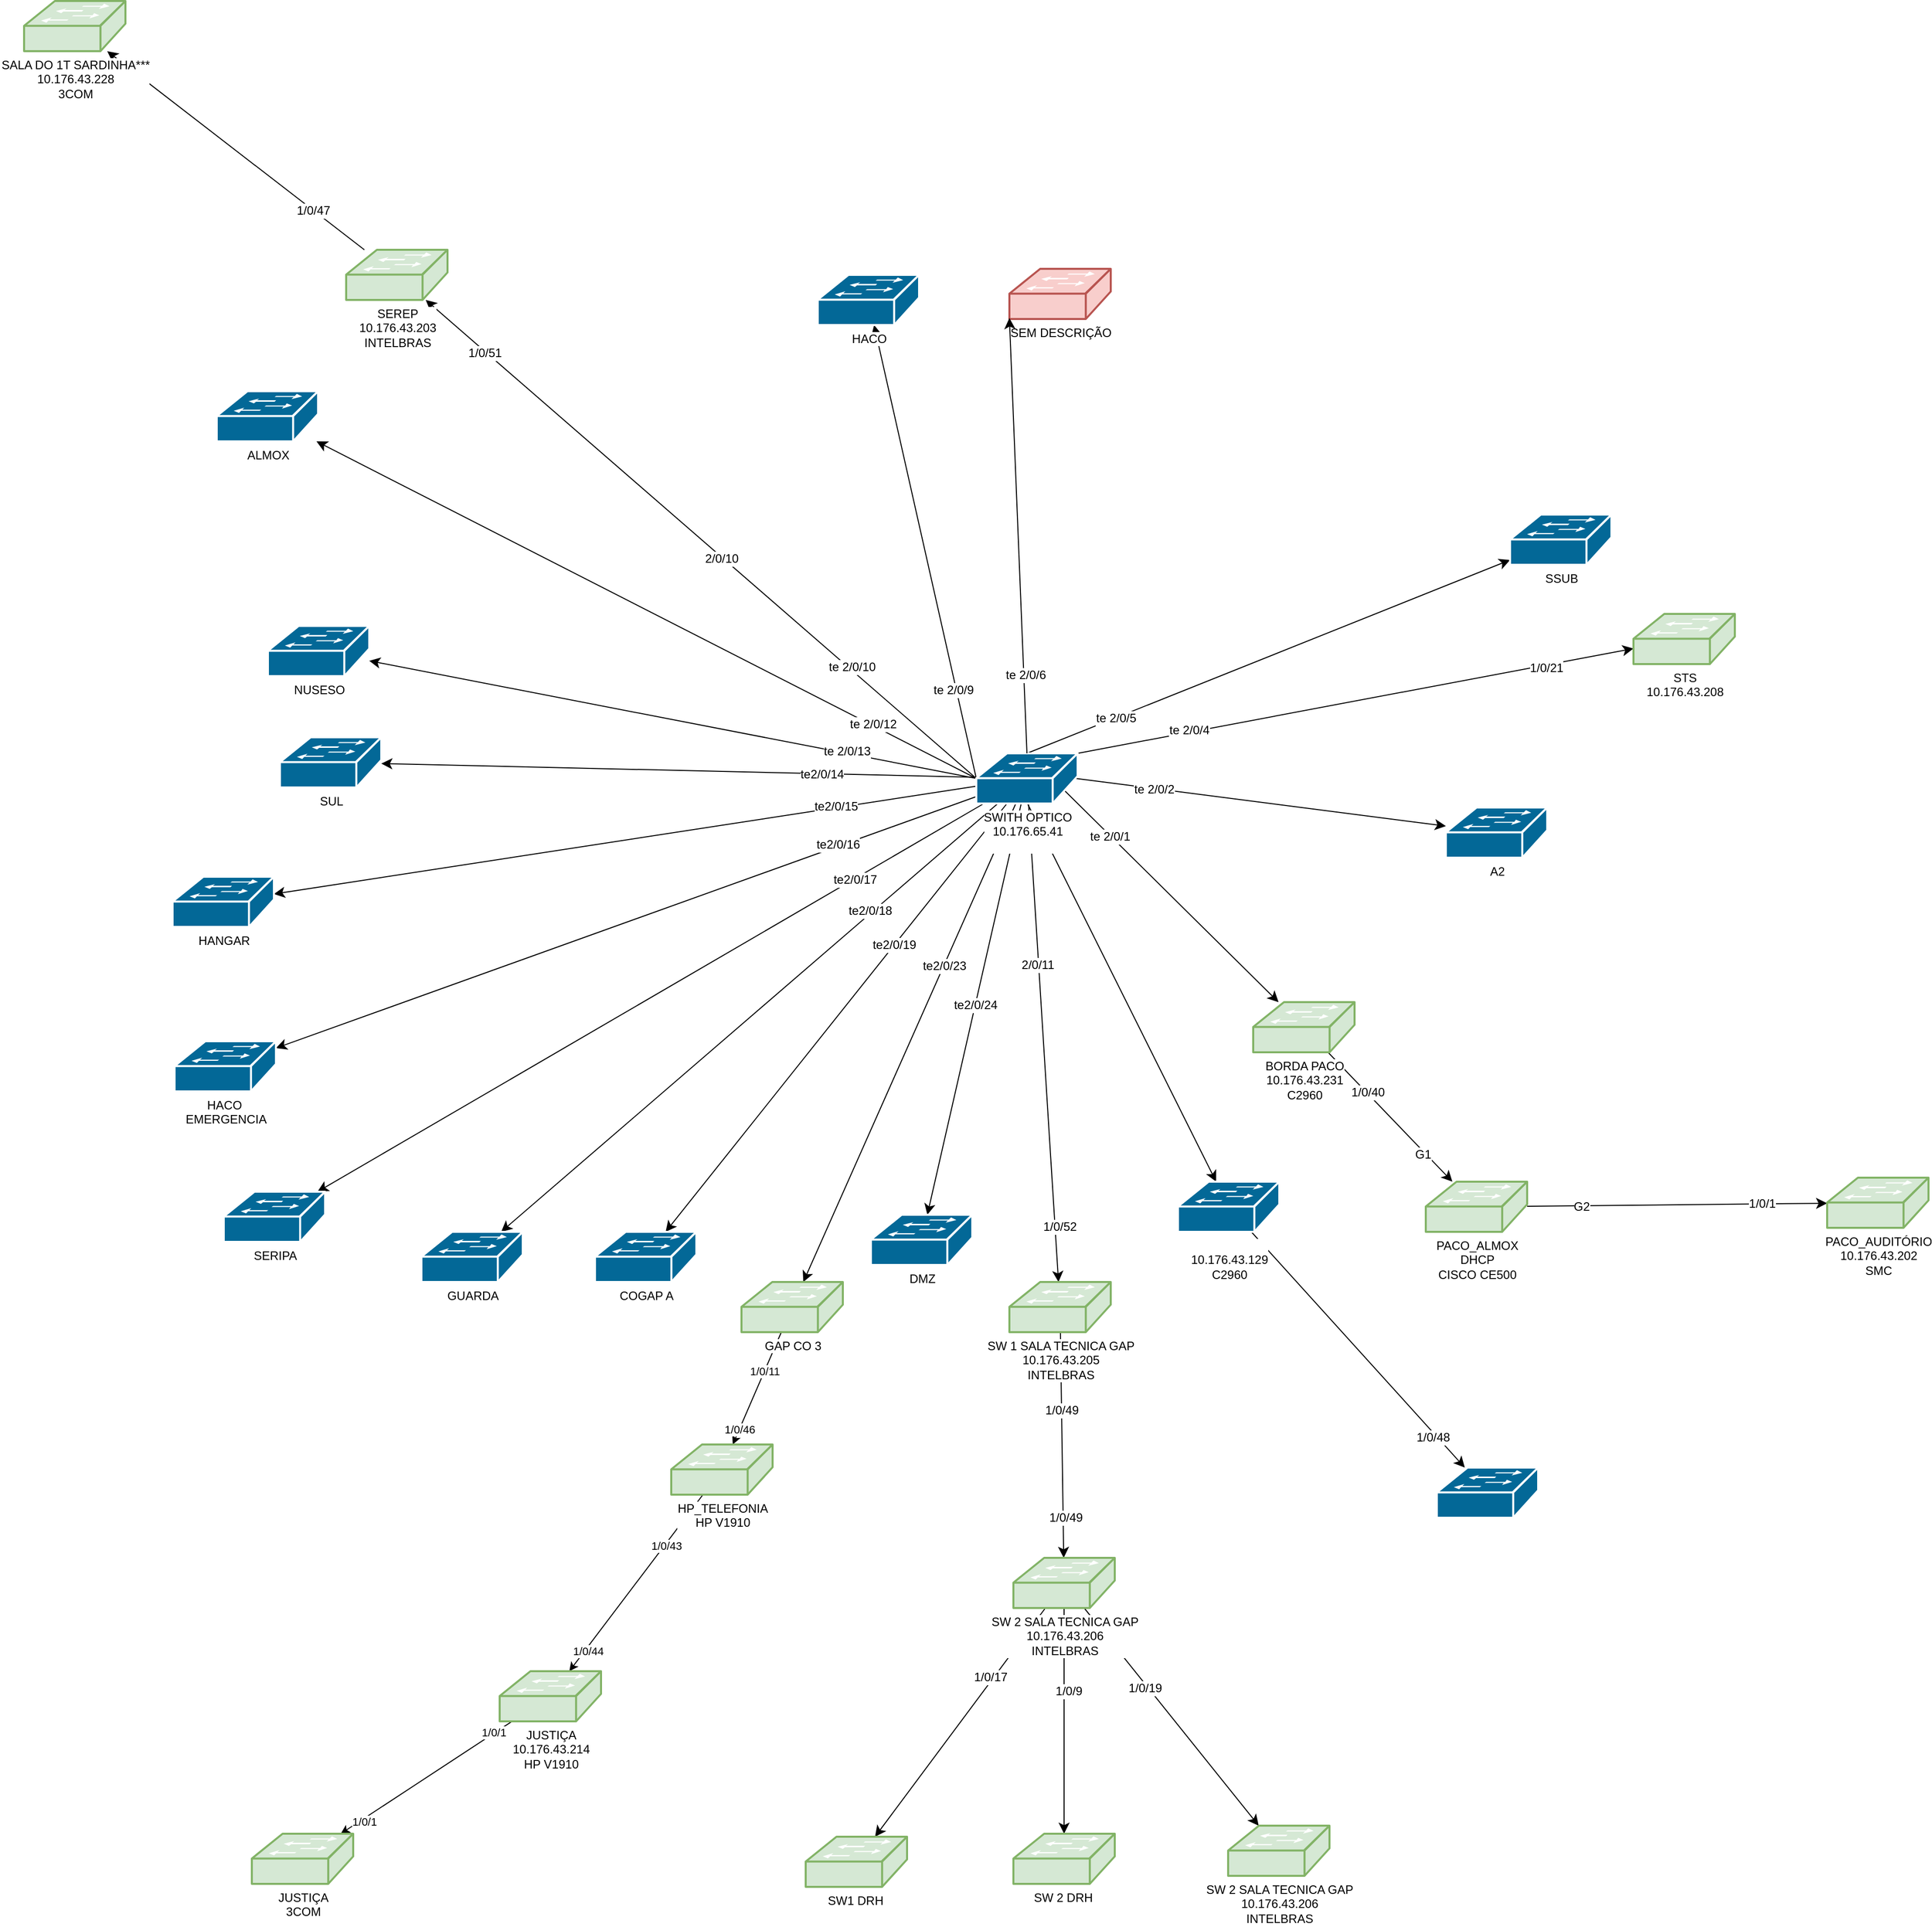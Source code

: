<mxfile version="28.2.5">
  <diagram name="Página-1" id="2rpGbD3d713My13XPhMC">
    <mxGraphModel dx="2103" dy="1459" grid="0" gridSize="10" guides="1" tooltips="1" connect="1" arrows="1" fold="1" page="0" pageScale="1" pageWidth="1169" pageHeight="827" math="0" shadow="0">
      <root>
        <mxCell id="0" />
        <mxCell id="1" parent="0" />
        <mxCell id="S97krkcanKNOVeEmOC4i-10" style="edgeStyle=none;curved=1;rounded=0;orthogonalLoop=1;jettySize=auto;html=1;exitX=0.5;exitY=0;exitDx=0;exitDy=0;exitPerimeter=0;fontSize=12;startSize=8;endSize=8;labelBackgroundColor=default;" parent="1" source="S97krkcanKNOVeEmOC4i-1" target="S97krkcanKNOVeEmOC4i-2" edge="1">
          <mxGeometry relative="1" as="geometry" />
        </mxCell>
        <mxCell id="S97krkcanKNOVeEmOC4i-29" value="te 2/0/5" style="edgeLabel;html=1;align=center;verticalAlign=middle;resizable=0;points=[];fontSize=12;labelBackgroundColor=default;" parent="S97krkcanKNOVeEmOC4i-10" vertex="1" connectable="0">
          <mxGeometry x="-0.631" relative="1" as="geometry">
            <mxPoint as="offset" />
          </mxGeometry>
        </mxCell>
        <mxCell id="S97krkcanKNOVeEmOC4i-11" style="edgeStyle=none;curved=1;rounded=0;orthogonalLoop=1;jettySize=auto;html=1;exitX=0.5;exitY=0.98;exitDx=0;exitDy=0;exitPerimeter=0;fontSize=12;startSize=8;endSize=8;labelBackgroundColor=default;" parent="1" source="S97krkcanKNOVeEmOC4i-1" target="S97krkcanKNOVeEmOC4i-9" edge="1">
          <mxGeometry relative="1" as="geometry" />
        </mxCell>
        <mxCell id="S97krkcanKNOVeEmOC4i-18" style="edgeStyle=none;curved=1;rounded=0;orthogonalLoop=1;jettySize=auto;html=1;exitX=0.87;exitY=0.74;exitDx=0;exitDy=0;exitPerimeter=0;fontSize=12;startSize=8;endSize=8;labelBackgroundColor=default;" parent="1" source="S97krkcanKNOVeEmOC4i-1" target="S97krkcanKNOVeEmOC4i-8" edge="1">
          <mxGeometry relative="1" as="geometry" />
        </mxCell>
        <mxCell id="S97krkcanKNOVeEmOC4i-21" value="te 2/0/1" style="edgeLabel;html=1;align=center;verticalAlign=middle;resizable=0;points=[];fontSize=12;labelBackgroundColor=default;" parent="S97krkcanKNOVeEmOC4i-18" vertex="1" connectable="0">
          <mxGeometry x="-0.574" y="-1" relative="1" as="geometry">
            <mxPoint as="offset" />
          </mxGeometry>
        </mxCell>
        <mxCell id="S97krkcanKNOVeEmOC4i-22" style="edgeStyle=none;curved=1;rounded=0;orthogonalLoop=1;jettySize=auto;html=1;fontSize=12;startSize=8;endSize=8;exitX=0;exitY=0.5;exitDx=0;exitDy=0;exitPerimeter=0;labelBackgroundColor=default;" parent="1" source="S97krkcanKNOVeEmOC4i-1" target="S97krkcanKNOVeEmOC4i-3" edge="1">
          <mxGeometry relative="1" as="geometry" />
        </mxCell>
        <mxCell id="S97krkcanKNOVeEmOC4i-32" value="te 2/0/10" style="edgeLabel;html=1;align=center;verticalAlign=middle;resizable=0;points=[];fontSize=12;labelBackgroundColor=default;" parent="S97krkcanKNOVeEmOC4i-22" vertex="1" connectable="0">
          <mxGeometry x="-0.54" y="-2" relative="1" as="geometry">
            <mxPoint as="offset" />
          </mxGeometry>
        </mxCell>
        <mxCell id="xDjwK-CmtOB0LuVcwPuH-1" value="2/0/10" style="edgeLabel;html=1;align=center;verticalAlign=middle;resizable=0;points=[];fontSize=12;" parent="S97krkcanKNOVeEmOC4i-22" vertex="1" connectable="0">
          <mxGeometry x="-0.076" y="1" relative="1" as="geometry">
            <mxPoint as="offset" />
          </mxGeometry>
        </mxCell>
        <mxCell id="xDjwK-CmtOB0LuVcwPuH-2" value="1/0/51" style="edgeLabel;html=1;align=center;verticalAlign=middle;resizable=0;points=[];fontSize=12;" parent="S97krkcanKNOVeEmOC4i-22" vertex="1" connectable="0">
          <mxGeometry x="0.784" y="2" relative="1" as="geometry">
            <mxPoint as="offset" />
          </mxGeometry>
        </mxCell>
        <mxCell id="S97krkcanKNOVeEmOC4i-23" style="edgeStyle=none;curved=1;rounded=0;orthogonalLoop=1;jettySize=auto;html=1;exitX=0;exitY=0.5;exitDx=0;exitDy=0;exitPerimeter=0;fontSize=12;startSize=8;endSize=8;labelBackgroundColor=default;" parent="1" source="S97krkcanKNOVeEmOC4i-1" target="S97krkcanKNOVeEmOC4i-4" edge="1">
          <mxGeometry relative="1" as="geometry" />
        </mxCell>
        <mxCell id="S97krkcanKNOVeEmOC4i-31" value="te 2/0/9" style="edgeLabel;html=1;align=center;verticalAlign=middle;resizable=0;points=[];fontSize=12;labelBackgroundColor=default;" parent="S97krkcanKNOVeEmOC4i-23" vertex="1" connectable="0">
          <mxGeometry x="-0.605" y="3" relative="1" as="geometry">
            <mxPoint as="offset" />
          </mxGeometry>
        </mxCell>
        <mxCell id="S97krkcanKNOVeEmOC4i-24" style="edgeStyle=none;curved=1;rounded=0;orthogonalLoop=1;jettySize=auto;html=1;exitX=0.98;exitY=0.5;exitDx=0;exitDy=0;exitPerimeter=0;fontSize=12;startSize=8;endSize=8;labelBackgroundColor=default;" parent="1" source="S97krkcanKNOVeEmOC4i-1" target="S97krkcanKNOVeEmOC4i-6" edge="1">
          <mxGeometry relative="1" as="geometry" />
        </mxCell>
        <mxCell id="S97krkcanKNOVeEmOC4i-27" value="te 2/0/2" style="edgeLabel;html=1;align=center;verticalAlign=middle;resizable=0;points=[];fontSize=12;labelBackgroundColor=default;" parent="S97krkcanKNOVeEmOC4i-24" vertex="1" connectable="0">
          <mxGeometry x="-0.576" y="-1" relative="1" as="geometry">
            <mxPoint as="offset" />
          </mxGeometry>
        </mxCell>
        <mxCell id="S97krkcanKNOVeEmOC4i-26" style="edgeStyle=none;curved=1;rounded=0;orthogonalLoop=1;jettySize=auto;html=1;exitX=1;exitY=0;exitDx=0;exitDy=0;exitPerimeter=0;fontSize=12;startSize=8;endSize=8;labelBackgroundColor=default;" parent="1" source="S97krkcanKNOVeEmOC4i-1" target="S97krkcanKNOVeEmOC4i-5" edge="1">
          <mxGeometry relative="1" as="geometry" />
        </mxCell>
        <mxCell id="S97krkcanKNOVeEmOC4i-28" value="te 2/0/4" style="edgeLabel;html=1;align=center;verticalAlign=middle;resizable=0;points=[];fontSize=12;labelBackgroundColor=default;" parent="S97krkcanKNOVeEmOC4i-26" vertex="1" connectable="0">
          <mxGeometry x="-0.6" y="2" relative="1" as="geometry">
            <mxPoint as="offset" />
          </mxGeometry>
        </mxCell>
        <mxCell id="3-04ywkSGXIaE_rQBji--24" value="1/0/21" style="edgeLabel;html=1;align=center;verticalAlign=middle;resizable=0;points=[];fontSize=12;" parent="S97krkcanKNOVeEmOC4i-26" vertex="1" connectable="0">
          <mxGeometry x="0.682" y="-3" relative="1" as="geometry">
            <mxPoint as="offset" />
          </mxGeometry>
        </mxCell>
        <mxCell id="S97krkcanKNOVeEmOC4i-37" value="" style="edgeStyle=none;curved=1;rounded=0;orthogonalLoop=1;jettySize=auto;html=1;fontSize=12;startSize=8;endSize=8;exitX=0;exitY=0.5;exitDx=0;exitDy=0;exitPerimeter=0;labelBackgroundColor=default;" parent="1" source="S97krkcanKNOVeEmOC4i-1" target="S97krkcanKNOVeEmOC4i-36" edge="1">
          <mxGeometry relative="1" as="geometry" />
        </mxCell>
        <mxCell id="S97krkcanKNOVeEmOC4i-41" value="te 2/0/12" style="edgeLabel;html=1;align=center;verticalAlign=middle;resizable=0;points=[];fontSize=12;labelBackgroundColor=default;" parent="S97krkcanKNOVeEmOC4i-37" vertex="1" connectable="0">
          <mxGeometry x="-0.686" y="-1" relative="1" as="geometry">
            <mxPoint y="-1" as="offset" />
          </mxGeometry>
        </mxCell>
        <mxCell id="S97krkcanKNOVeEmOC4i-39" value="" style="edgeStyle=none;curved=1;rounded=0;orthogonalLoop=1;jettySize=auto;html=1;fontSize=12;startSize=8;endSize=8;exitX=0;exitY=0.5;exitDx=0;exitDy=0;exitPerimeter=0;labelBackgroundColor=default;" parent="1" source="S97krkcanKNOVeEmOC4i-1" target="S97krkcanKNOVeEmOC4i-38" edge="1">
          <mxGeometry relative="1" as="geometry" />
        </mxCell>
        <mxCell id="S97krkcanKNOVeEmOC4i-42" value="te 2/0/13" style="edgeLabel;html=1;align=center;verticalAlign=middle;resizable=0;points=[];fontSize=12;labelBackgroundColor=default;" parent="S97krkcanKNOVeEmOC4i-39" vertex="1" connectable="0">
          <mxGeometry x="-0.57" y="-2" relative="1" as="geometry">
            <mxPoint as="offset" />
          </mxGeometry>
        </mxCell>
        <mxCell id="S97krkcanKNOVeEmOC4i-56" value="" style="edgeStyle=none;curved=1;rounded=0;orthogonalLoop=1;jettySize=auto;html=1;fontSize=12;startSize=8;endSize=8;labelBackgroundColor=default;" parent="1" source="S97krkcanKNOVeEmOC4i-1" target="S97krkcanKNOVeEmOC4i-55" edge="1">
          <mxGeometry relative="1" as="geometry" />
        </mxCell>
        <mxCell id="S97krkcanKNOVeEmOC4i-76" value="&lt;span style=&quot;color: rgba(0, 0, 0, 0); font-family: monospace; font-size: 0px; text-align: start;&quot;&gt;%3CmxGraphModel%3E%3Croot%3E%3CmxCell%20id%3D%220%22%2F%3E%3CmxCell%20id%3D%221%22%20parent%3D%220%22%2F%3E%3CmxCell%20id%3D%222%22%20value%3D%22te%202%2F0%2F13%22%20style%3D%22edgeLabel%3Bhtml%3D1%3Balign%3Dcenter%3BverticalAlign%3Dmiddle%3Bresizable%3D0%3Bpoints%3D%5B%5D%3BfontSize%3D12%3B%22%20vertex%3D%221%22%20connectable%3D%220%22%20parent%3D%221%22%3E%3CmxGeometry%20x%3D%2257.299%22%20y%3D%22161.834%22%20as%3D%22geometry%22%2F%3E%3C%2FmxCell%3E%3C%2Froot%3E%3C%2FmxGraphModel%3E&lt;/span&gt;" style="edgeLabel;html=1;align=center;verticalAlign=middle;resizable=0;points=[];fontSize=12;labelBackgroundColor=default;" parent="S97krkcanKNOVeEmOC4i-56" vertex="1" connectable="0">
          <mxGeometry x="-0.583" relative="1" as="geometry">
            <mxPoint as="offset" />
          </mxGeometry>
        </mxCell>
        <mxCell id="S97krkcanKNOVeEmOC4i-78" value="te2/0/14" style="edgeLabel;html=1;align=center;verticalAlign=middle;resizable=0;points=[];fontSize=12;labelBackgroundColor=default;" parent="S97krkcanKNOVeEmOC4i-56" vertex="1" connectable="0">
          <mxGeometry x="-0.479" relative="1" as="geometry">
            <mxPoint as="offset" />
          </mxGeometry>
        </mxCell>
        <mxCell id="S97krkcanKNOVeEmOC4i-58" value="" style="edgeStyle=none;curved=1;rounded=0;orthogonalLoop=1;jettySize=auto;html=1;fontSize=12;startSize=8;endSize=8;labelBackgroundColor=default;" parent="1" source="S97krkcanKNOVeEmOC4i-1" target="S97krkcanKNOVeEmOC4i-57" edge="1">
          <mxGeometry relative="1" as="geometry" />
        </mxCell>
        <mxCell id="S97krkcanKNOVeEmOC4i-75" value="&lt;span style=&quot;color: rgba(0, 0, 0, 0); font-family: monospace; font-size: 0px; text-align: start;&quot;&gt;%3CmxGraphModel%3E%3Croot%3E%3CmxCell%20id%3D%220%22%2F%3E%3CmxCell%20id%3D%221%22%20parent%3D%220%22%2F%3E%3CmxCell%20id%3D%222%22%20value%3D%22%22%20style%3D%22edgeStyle%3Dnone%3Bcurved%3D1%3Brounded%3D0%3BorthogonalLoop%3D1%3BjettySize%3Dauto%3Bhtml%3D1%3BfontSize%3D12%3BstartSize%3D8%3BendSize%3D8%3B%22%20edge%3D%221%22%20target%3D%228%22%20parent%3D%221%22%3E%3CmxGeometry%20relative%3D%221%22%20as%3D%22geometry%22%3E%3CmxPoint%20x%3D%22187%22%20y%3D%22199%22%20as%3D%22sourcePoint%22%2F%3E%3C%2FmxGeometry%3E%3C%2FmxCell%3E%3CmxCell%20id%3D%223%22%20value%3D%22te%202%2F0%2F11%22%20style%3D%22edgeLabel%3Bhtml%3D1%3Balign%3Dcenter%3BverticalAlign%3Dmiddle%3Bresizable%3D0%3Bpoints%3D%5B%5D%3BfontSize%3D12%3B%22%20vertex%3D%221%22%20connectable%3D%220%22%20parent%3D%222%22%3E%3CmxGeometry%20x%3D%22-0.441%22%20relative%3D%221%22%20as%3D%22geometry%22%3E%3CmxPoint%20as%3D%22offset%22%2F%3E%3C%2FmxGeometry%3E%3C%2FmxCell%3E%3CmxCell%20id%3D%224%22%20value%3D%22%22%20style%3D%22edgeStyle%3Dnone%3Bcurved%3D1%3Brounded%3D0%3BorthogonalLoop%3D1%3BjettySize%3Dauto%3Bhtml%3D1%3BfontSize%3D12%3BstartSize%3D8%3BendSize%3D8%3B%22%20edge%3D%221%22%20target%3D%229%22%20parent%3D%221%22%3E%3CmxGeometry%20relative%3D%221%22%20as%3D%22geometry%22%3E%3CmxPoint%20x%3D%22187%22%20y%3D%22214%22%20as%3D%22sourcePoint%22%2F%3E%3C%2FmxGeometry%3E%3C%2FmxCell%3E%3CmxCell%20id%3D%225%22%20value%3D%22te%202%2F0%2F12%22%20style%3D%22edgeLabel%3Bhtml%3D1%3Balign%3Dcenter%3BverticalAlign%3Dmiddle%3Bresizable%3D0%3Bpoints%3D%5B%5D%3BfontSize%3D12%3B%22%20vertex%3D%221%22%20connectable%3D%220%22%20parent%3D%224%22%3E%3CmxGeometry%20x%3D%22-0.686%22%20y%3D%22-1%22%20relative%3D%221%22%20as%3D%22geometry%22%3E%3CmxPoint%20y%3D%22-1%22%20as%3D%22offset%22%2F%3E%3C%2FmxGeometry%3E%3C%2FmxCell%3E%3CmxCell%20id%3D%226%22%20value%3D%22%22%20style%3D%22edgeStyle%3Dnone%3Bcurved%3D1%3Brounded%3D0%3BorthogonalLoop%3D1%3BjettySize%3Dauto%3Bhtml%3D1%3BfontSize%3D12%3BstartSize%3D8%3BendSize%3D8%3B%22%20edge%3D%221%22%20target%3D%2210%22%20parent%3D%221%22%3E%3CmxGeometry%20relative%3D%221%22%20as%3D%22geometry%22%3E%3CmxPoint%20x%3D%22209%22%20y%3D%22214%22%20as%3D%22sourcePoint%22%2F%3E%3C%2FmxGeometry%3E%3C%2FmxCell%3E%3CmxCell%20id%3D%227%22%20value%3D%22te%202%2F0%2F13%22%20style%3D%22edgeLabel%3Bhtml%3D1%3Balign%3Dcenter%3BverticalAlign%3Dmiddle%3Bresizable%3D0%3Bpoints%3D%5B%5D%3BfontSize%3D12%3B%22%20vertex%3D%221%22%20connectable%3D%220%22%20parent%3D%226%22%3E%3CmxGeometry%20x%3D%22-0.57%22%20y%3D%22-2%22%20relative%3D%221%22%20as%3D%22geometry%22%3E%3CmxPoint%20as%3D%22offset%22%2F%3E%3C%2FmxGeometry%3E%3C%2FmxCell%3E%3CmxCell%20id%3D%228%22%20value%3D%22SWITH%20OPTICO%26lt%3Bdiv%26gt%3B10.176.65.41%26lt%3B%2Fdiv%26gt%3B%26lt%3Bdiv%26gt%3B%26lt%3Bbr%26gt%3B%26lt%3B%2Fdiv%26gt%3B%22%20style%3D%22shape%3Dmxgraph.cisco.switches.workgroup_switch%3Bsketch%3D0%3Bhtml%3D1%3BpointerEvents%3D1%3Bdashed%3D0%3BfillColor%3D%23036897%3BstrokeColor%3D%23ffffff%3BstrokeWidth%3D2%3BverticalLabelPosition%3Dbottom%3BverticalAlign%3Dtop%3Balign%3Dcenter%3BoutlineConnect%3D0%3BlabelBackgroundColor%3Ddefault%3B%22%20vertex%3D%221%22%20parent%3D%221%22%3E%3CmxGeometry%20x%3D%22-350%22%20y%3D%22271%22%20width%3D%22101%22%20height%3D%2250%22%20as%3D%22geometry%22%2F%3E%3C%2FmxCell%3E%3CmxCell%20id%3D%229%22%20value%3D%22SWITH%20OPTICO%26lt%3Bdiv%26gt%3B10.176.65.41%26lt%3B%2Fdiv%26gt%3B%26lt%3Bdiv%26gt%3B%26lt%3Bbr%26gt%3B%26lt%3B%2Fdiv%26gt%3B%22%20style%3D%22shape%3Dmxgraph.cisco.switches.workgroup_switch%3Bsketch%3D0%3Bhtml%3D1%3BpointerEvents%3D1%3Bdashed%3D0%3BfillColor%3D%23036897%3BstrokeColor%3D%23ffffff%3BstrokeWidth%3D2%3BverticalLabelPosition%3Dbottom%3BverticalAlign%3Dtop%3Balign%3Dcenter%3BoutlineConnect%3D0%3BlabelBackgroundColor%3Ddefault%3B%22%20vertex%3D%221%22%20parent%3D%221%22%3E%3CmxGeometry%20x%3D%22-330%22%20y%3D%22415%22%20width%3D%22101%22%20height%3D%2250%22%20as%3D%22geometry%22%2F%3E%3C%2FmxCell%3E%3CmxCell%20id%3D%2210%22%20value%3D%22SWITH%20OPTICO%26lt%3Bdiv%26gt%3B10.176.65.41%26lt%3B%2Fdiv%26gt%3B%26lt%3Bdiv%26gt%3B%26lt%3Bbr%26gt%3B%26lt%3B%2Fdiv%26gt%3B%22%20style%3D%22shape%3Dmxgraph.cisco.switches.workgroup_switch%3Bsketch%3D0%3Bhtml%3D1%3BpointerEvents%3D1%3Bdashed%3D0%3BfillColor%3D%23036897%3BstrokeColor%3D%23ffffff%3BstrokeWidth%3D2%3BverticalLabelPosition%3Dbottom%3BverticalAlign%3Dtop%3Balign%3Dcenter%3BoutlineConnect%3D0%3BlabelBackgroundColor%3Ddefault%3B%22%20vertex%3D%221%22%20parent%3D%221%22%3E%3CmxGeometry%20x%3D%22-204%22%20y%3D%22510%22%20width%3D%22101%22%20height%3D%2250%22%20as%3D%22geometry%22%2F%3E%3C%2FmxCell%3E%3C%2Froot%3E%3C%2FmxGraphModel%3E&lt;/span&gt;" style="edgeLabel;html=1;align=center;verticalAlign=middle;resizable=0;points=[];fontSize=12;labelBackgroundColor=default;" parent="S97krkcanKNOVeEmOC4i-58" vertex="1" connectable="0">
          <mxGeometry x="-0.594" y="-2" relative="1" as="geometry">
            <mxPoint as="offset" />
          </mxGeometry>
        </mxCell>
        <mxCell id="S97krkcanKNOVeEmOC4i-79" value="te2/0/15" style="edgeLabel;html=1;align=center;verticalAlign=middle;resizable=0;points=[];fontSize=12;labelBackgroundColor=default;" parent="S97krkcanKNOVeEmOC4i-58" vertex="1" connectable="0">
          <mxGeometry x="-0.601" y="-2" relative="1" as="geometry">
            <mxPoint as="offset" />
          </mxGeometry>
        </mxCell>
        <mxCell id="S97krkcanKNOVeEmOC4i-60" value="" style="edgeStyle=none;curved=1;rounded=0;orthogonalLoop=1;jettySize=auto;html=1;fontSize=12;startSize=8;endSize=8;labelBackgroundColor=default;" parent="1" source="S97krkcanKNOVeEmOC4i-1" target="S97krkcanKNOVeEmOC4i-59" edge="1">
          <mxGeometry relative="1" as="geometry" />
        </mxCell>
        <mxCell id="S97krkcanKNOVeEmOC4i-80" value="te2/0/16" style="edgeLabel;html=1;align=center;verticalAlign=middle;resizable=0;points=[];fontSize=12;labelBackgroundColor=default;" parent="S97krkcanKNOVeEmOC4i-60" vertex="1" connectable="0">
          <mxGeometry x="-0.606" y="-2" relative="1" as="geometry">
            <mxPoint as="offset" />
          </mxGeometry>
        </mxCell>
        <mxCell id="S97krkcanKNOVeEmOC4i-62" value="" style="edgeStyle=none;curved=1;rounded=0;orthogonalLoop=1;jettySize=auto;html=1;fontSize=12;startSize=8;endSize=8;labelBackgroundColor=default;" parent="1" source="S97krkcanKNOVeEmOC4i-1" target="S97krkcanKNOVeEmOC4i-61" edge="1">
          <mxGeometry relative="1" as="geometry" />
        </mxCell>
        <mxCell id="S97krkcanKNOVeEmOC4i-81" value="te2/0/17" style="edgeLabel;html=1;align=center;verticalAlign=middle;resizable=0;points=[];fontSize=12;labelBackgroundColor=default;" parent="S97krkcanKNOVeEmOC4i-62" vertex="1" connectable="0">
          <mxGeometry x="-0.611" y="1" relative="1" as="geometry">
            <mxPoint as="offset" />
          </mxGeometry>
        </mxCell>
        <mxCell id="S97krkcanKNOVeEmOC4i-64" value="" style="edgeStyle=none;curved=1;rounded=0;orthogonalLoop=1;jettySize=auto;html=1;fontSize=12;startSize=8;endSize=8;labelBackgroundColor=default;" parent="1" source="S97krkcanKNOVeEmOC4i-1" target="S97krkcanKNOVeEmOC4i-63" edge="1">
          <mxGeometry relative="1" as="geometry" />
        </mxCell>
        <mxCell id="S97krkcanKNOVeEmOC4i-82" value="te2/0/18" style="edgeLabel;html=1;align=center;verticalAlign=middle;resizable=0;points=[];fontSize=12;labelBackgroundColor=default;" parent="S97krkcanKNOVeEmOC4i-64" vertex="1" connectable="0">
          <mxGeometry x="-0.49" y="-2" relative="1" as="geometry">
            <mxPoint as="offset" />
          </mxGeometry>
        </mxCell>
        <mxCell id="S97krkcanKNOVeEmOC4i-70" value="" style="edgeStyle=none;curved=1;rounded=0;orthogonalLoop=1;jettySize=auto;html=1;fontSize=12;startSize=8;endSize=8;labelBackgroundColor=default;" parent="1" source="S97krkcanKNOVeEmOC4i-1" target="S97krkcanKNOVeEmOC4i-69" edge="1">
          <mxGeometry relative="1" as="geometry" />
        </mxCell>
        <mxCell id="S97krkcanKNOVeEmOC4i-83" value="te2/0/19" style="edgeLabel;html=1;align=center;verticalAlign=middle;resizable=0;points=[];fontSize=12;labelBackgroundColor=default;" parent="S97krkcanKNOVeEmOC4i-70" vertex="1" connectable="0">
          <mxGeometry x="-0.338" relative="1" as="geometry">
            <mxPoint as="offset" />
          </mxGeometry>
        </mxCell>
        <mxCell id="S97krkcanKNOVeEmOC4i-72" value="" style="edgeStyle=none;curved=1;rounded=0;orthogonalLoop=1;jettySize=auto;html=1;fontSize=12;startSize=8;endSize=8;labelBackgroundColor=default;" parent="1" source="S97krkcanKNOVeEmOC4i-1" target="S97krkcanKNOVeEmOC4i-71" edge="1">
          <mxGeometry relative="1" as="geometry" />
        </mxCell>
        <mxCell id="S97krkcanKNOVeEmOC4i-84" value="te2/0/23" style="edgeLabel;html=1;align=center;verticalAlign=middle;resizable=0;points=[];fontSize=12;labelBackgroundColor=default;" parent="S97krkcanKNOVeEmOC4i-72" vertex="1" connectable="0">
          <mxGeometry x="-0.324" relative="1" as="geometry">
            <mxPoint as="offset" />
          </mxGeometry>
        </mxCell>
        <mxCell id="S97krkcanKNOVeEmOC4i-74" value="" style="edgeStyle=none;curved=1;rounded=0;orthogonalLoop=1;jettySize=auto;html=1;fontSize=12;startSize=8;endSize=8;labelBackgroundColor=default;" parent="1" source="S97krkcanKNOVeEmOC4i-1" target="S97krkcanKNOVeEmOC4i-73" edge="1">
          <mxGeometry relative="1" as="geometry" />
        </mxCell>
        <mxCell id="S97krkcanKNOVeEmOC4i-86" value="te2/0/24" style="edgeLabel;html=1;align=center;verticalAlign=middle;resizable=0;points=[];fontSize=12;labelBackgroundColor=default;" parent="S97krkcanKNOVeEmOC4i-74" vertex="1" connectable="0">
          <mxGeometry x="-0.02" relative="1" as="geometry">
            <mxPoint as="offset" />
          </mxGeometry>
        </mxCell>
        <mxCell id="3-04ywkSGXIaE_rQBji--6" value="" style="edgeStyle=none;curved=1;rounded=0;orthogonalLoop=1;jettySize=auto;html=1;fontSize=12;startSize=8;endSize=8;" parent="1" source="S97krkcanKNOVeEmOC4i-1" target="3-04ywkSGXIaE_rQBji--5" edge="1">
          <mxGeometry relative="1" as="geometry" />
        </mxCell>
        <mxCell id="3-04ywkSGXIaE_rQBji--13" value="1/0/52" style="edgeLabel;html=1;align=center;verticalAlign=middle;resizable=0;points=[];fontSize=12;" parent="3-04ywkSGXIaE_rQBji--6" vertex="1" connectable="0">
          <mxGeometry x="0.77" y="4" relative="1" as="geometry">
            <mxPoint as="offset" />
          </mxGeometry>
        </mxCell>
        <mxCell id="3-04ywkSGXIaE_rQBji--14" value="2/0/11" style="edgeLabel;html=1;align=center;verticalAlign=middle;resizable=0;points=[];fontSize=12;" parent="3-04ywkSGXIaE_rQBji--6" vertex="1" connectable="0">
          <mxGeometry x="-0.328" y="-1" relative="1" as="geometry">
            <mxPoint y="1" as="offset" />
          </mxGeometry>
        </mxCell>
        <mxCell id="S97krkcanKNOVeEmOC4i-1" value="SWITH OPTICO&lt;div&gt;10.176.65.41&lt;/div&gt;&lt;div&gt;&lt;br&gt;&lt;/div&gt;" style="shape=mxgraph.cisco.switches.workgroup_switch;sketch=0;html=1;pointerEvents=1;dashed=0;fillColor=#036897;strokeColor=#ffffff;strokeWidth=2;verticalLabelPosition=bottom;verticalAlign=top;align=center;outlineConnect=0;labelBackgroundColor=default;" parent="1" vertex="1">
          <mxGeometry x="187" y="164" width="101" height="50" as="geometry" />
        </mxCell>
        <mxCell id="S97krkcanKNOVeEmOC4i-2" value="&lt;div&gt;SSUB&lt;/div&gt;" style="shape=mxgraph.cisco.switches.workgroup_switch;sketch=0;html=1;pointerEvents=1;dashed=0;fillColor=#036897;strokeColor=#ffffff;strokeWidth=2;verticalLabelPosition=bottom;verticalAlign=top;align=center;outlineConnect=0;labelBackgroundColor=default;" parent="1" vertex="1">
          <mxGeometry x="719" y="-74" width="101" height="50" as="geometry" />
        </mxCell>
        <mxCell id="xDjwK-CmtOB0LuVcwPuH-4" value="" style="edgeStyle=none;curved=1;rounded=0;orthogonalLoop=1;jettySize=auto;html=1;fontSize=12;startSize=8;endSize=8;" parent="1" source="S97krkcanKNOVeEmOC4i-3" target="xDjwK-CmtOB0LuVcwPuH-3" edge="1">
          <mxGeometry relative="1" as="geometry" />
        </mxCell>
        <mxCell id="xDjwK-CmtOB0LuVcwPuH-5" value="1/0/47" style="edgeLabel;html=1;align=center;verticalAlign=middle;resizable=0;points=[];fontSize=12;" parent="xDjwK-CmtOB0LuVcwPuH-4" vertex="1" connectable="0">
          <mxGeometry x="-0.603" relative="1" as="geometry">
            <mxPoint as="offset" />
          </mxGeometry>
        </mxCell>
        <mxCell id="S97krkcanKNOVeEmOC4i-3" value="SEREP&lt;div&gt;10.176.43.203&lt;/div&gt;&lt;div&gt;INTELBRAS&lt;/div&gt;" style="shape=mxgraph.cisco.switches.workgroup_switch;sketch=0;html=1;pointerEvents=1;dashed=0;fillColor=#d5e8d4;strokeColor=#82b366;strokeWidth=2;verticalLabelPosition=bottom;verticalAlign=top;align=center;outlineConnect=0;labelBackgroundColor=default;" parent="1" vertex="1">
          <mxGeometry x="-441" y="-338" width="101" height="50" as="geometry" />
        </mxCell>
        <mxCell id="S97krkcanKNOVeEmOC4i-4" value="&lt;div&gt;HACO&lt;/div&gt;" style="shape=mxgraph.cisco.switches.workgroup_switch;sketch=0;html=1;pointerEvents=1;dashed=0;fillColor=#036897;strokeColor=#ffffff;strokeWidth=2;verticalLabelPosition=bottom;verticalAlign=top;align=center;outlineConnect=0;labelBackgroundColor=default;" parent="1" vertex="1">
          <mxGeometry x="29" y="-313" width="101" height="50" as="geometry" />
        </mxCell>
        <mxCell id="S97krkcanKNOVeEmOC4i-5" value="&lt;div&gt;STS&lt;/div&gt;&lt;div&gt;10.176.43.208&lt;/div&gt;" style="shape=mxgraph.cisco.switches.workgroup_switch;sketch=0;html=1;pointerEvents=1;dashed=0;fillColor=#d5e8d4;strokeColor=#82b366;strokeWidth=2;verticalLabelPosition=bottom;verticalAlign=top;align=center;outlineConnect=0;labelBackgroundColor=default;" parent="1" vertex="1">
          <mxGeometry x="842" y="25" width="101" height="50" as="geometry" />
        </mxCell>
        <mxCell id="S97krkcanKNOVeEmOC4i-6" value="A2" style="shape=mxgraph.cisco.switches.workgroup_switch;sketch=0;html=1;pointerEvents=1;dashed=0;fillColor=#036897;strokeColor=#ffffff;strokeWidth=2;verticalLabelPosition=bottom;verticalAlign=top;align=center;outlineConnect=0;labelBackgroundColor=default;" parent="1" vertex="1">
          <mxGeometry x="655" y="218" width="101" height="50" as="geometry" />
        </mxCell>
        <mxCell id="S97krkcanKNOVeEmOC4i-7" value="&lt;div&gt;SEM DESCRIÇÃO&lt;/div&gt;&lt;div&gt;&lt;br&gt;&lt;/div&gt;" style="shape=mxgraph.cisco.switches.workgroup_switch;sketch=0;html=1;pointerEvents=1;dashed=0;fillColor=#f8cecc;strokeColor=#b85450;strokeWidth=2;verticalLabelPosition=bottom;verticalAlign=top;align=center;outlineConnect=0;labelBackgroundColor=default;" parent="1" vertex="1">
          <mxGeometry x="220" y="-319" width="101" height="50" as="geometry" />
        </mxCell>
        <mxCell id="S97krkcanKNOVeEmOC4i-20" value="" style="edgeStyle=none;curved=1;rounded=0;orthogonalLoop=1;jettySize=auto;html=1;fontSize=12;startSize=8;endSize=8;labelBackgroundColor=default;" parent="1" source="S97krkcanKNOVeEmOC4i-8" target="S97krkcanKNOVeEmOC4i-19" edge="1">
          <mxGeometry relative="1" as="geometry" />
        </mxCell>
        <mxCell id="xDjwK-CmtOB0LuVcwPuH-10" value="G1" style="edgeLabel;html=1;align=center;verticalAlign=middle;resizable=0;points=[];fontSize=12;" parent="S97krkcanKNOVeEmOC4i-20" vertex="1" connectable="0">
          <mxGeometry x="0.546" y="-3" relative="1" as="geometry">
            <mxPoint as="offset" />
          </mxGeometry>
        </mxCell>
        <mxCell id="xDjwK-CmtOB0LuVcwPuH-11" value="1/0/40" style="edgeLabel;html=1;align=center;verticalAlign=middle;resizable=0;points=[];fontSize=12;" parent="S97krkcanKNOVeEmOC4i-20" vertex="1" connectable="0">
          <mxGeometry x="-0.511" y="-1" relative="1" as="geometry">
            <mxPoint x="10" y="8" as="offset" />
          </mxGeometry>
        </mxCell>
        <mxCell id="S97krkcanKNOVeEmOC4i-8" value="BORDA PACO&lt;div&gt;10.176.43.231&lt;/div&gt;&lt;div&gt;C2960&lt;/div&gt;" style="shape=mxgraph.cisco.switches.workgroup_switch;sketch=0;html=1;pointerEvents=1;dashed=0;fillColor=#d5e8d4;strokeColor=#82b366;strokeWidth=2;verticalLabelPosition=bottom;verticalAlign=top;align=center;outlineConnect=0;labelBackgroundColor=default;" parent="1" vertex="1">
          <mxGeometry x="463" y="412" width="101" height="50" as="geometry" />
        </mxCell>
        <mxCell id="S97krkcanKNOVeEmOC4i-15" value="" style="edgeStyle=none;curved=1;rounded=0;orthogonalLoop=1;jettySize=auto;html=1;fontSize=12;startSize=8;endSize=8;labelBackgroundColor=default;" parent="1" source="S97krkcanKNOVeEmOC4i-9" target="S97krkcanKNOVeEmOC4i-14" edge="1">
          <mxGeometry relative="1" as="geometry" />
        </mxCell>
        <mxCell id="S97krkcanKNOVeEmOC4i-16" value="1/0/48" style="edgeLabel;html=1;align=center;verticalAlign=middle;resizable=0;points=[];fontSize=12;labelBackgroundColor=default;" parent="S97krkcanKNOVeEmOC4i-15" vertex="1" connectable="0">
          <mxGeometry x="0.721" y="-3" relative="1" as="geometry">
            <mxPoint as="offset" />
          </mxGeometry>
        </mxCell>
        <mxCell id="S97krkcanKNOVeEmOC4i-9" value="&lt;div&gt;&lt;br&gt;&lt;/div&gt;&lt;div&gt;10.176.43.129&lt;/div&gt;&lt;div&gt;C2960&lt;/div&gt;" style="shape=mxgraph.cisco.switches.workgroup_switch;sketch=0;html=1;pointerEvents=1;dashed=0;fillColor=#036897;strokeColor=#ffffff;strokeWidth=2;verticalLabelPosition=bottom;verticalAlign=top;align=center;outlineConnect=0;labelBackgroundColor=default;" parent="1" vertex="1">
          <mxGeometry x="388" y="591" width="101" height="50" as="geometry" />
        </mxCell>
        <mxCell id="S97krkcanKNOVeEmOC4i-14" value="&lt;div&gt;&lt;br&gt;&lt;/div&gt;" style="shape=mxgraph.cisco.switches.workgroup_switch;sketch=0;html=1;pointerEvents=1;dashed=0;fillColor=#036897;strokeColor=#ffffff;strokeWidth=2;verticalLabelPosition=bottom;verticalAlign=top;align=center;outlineConnect=0;labelBackgroundColor=default;" parent="1" vertex="1">
          <mxGeometry x="646" y="876" width="101" height="50" as="geometry" />
        </mxCell>
        <mxCell id="xDjwK-CmtOB0LuVcwPuH-7" value="" style="edgeStyle=none;curved=1;rounded=0;orthogonalLoop=1;jettySize=auto;html=1;fontSize=12;startSize=8;endSize=8;" parent="1" source="S97krkcanKNOVeEmOC4i-19" target="xDjwK-CmtOB0LuVcwPuH-6" edge="1">
          <mxGeometry relative="1" as="geometry" />
        </mxCell>
        <mxCell id="xDjwK-CmtOB0LuVcwPuH-8" value="G2" style="edgeLabel;html=1;align=center;verticalAlign=middle;resizable=0;points=[];fontSize=12;" parent="xDjwK-CmtOB0LuVcwPuH-7" vertex="1" connectable="0">
          <mxGeometry x="-0.64" y="-1" relative="1" as="geometry">
            <mxPoint as="offset" />
          </mxGeometry>
        </mxCell>
        <mxCell id="xDjwK-CmtOB0LuVcwPuH-9" value="1/0/1" style="edgeLabel;html=1;align=center;verticalAlign=middle;resizable=0;points=[];fontSize=12;" parent="xDjwK-CmtOB0LuVcwPuH-7" vertex="1" connectable="0">
          <mxGeometry x="0.564" relative="1" as="geometry">
            <mxPoint as="offset" />
          </mxGeometry>
        </mxCell>
        <mxCell id="S97krkcanKNOVeEmOC4i-19" value="PACO_ALMOX&lt;div&gt;DHCP&lt;/div&gt;&lt;div&gt;CISCO CE500&lt;/div&gt;" style="shape=mxgraph.cisco.switches.workgroup_switch;sketch=0;html=1;pointerEvents=1;dashed=0;fillColor=#d5e8d4;strokeColor=#82b366;strokeWidth=2;verticalLabelPosition=bottom;verticalAlign=top;align=center;outlineConnect=0;labelBackgroundColor=default;" parent="1" vertex="1">
          <mxGeometry x="635" y="591" width="101" height="50" as="geometry" />
        </mxCell>
        <mxCell id="S97krkcanKNOVeEmOC4i-25" style="edgeStyle=none;curved=1;rounded=0;orthogonalLoop=1;jettySize=auto;html=1;exitX=0.5;exitY=0;exitDx=0;exitDy=0;exitPerimeter=0;entryX=0;entryY=0.98;entryDx=0;entryDy=0;entryPerimeter=0;fontSize=12;startSize=8;endSize=8;labelBackgroundColor=default;" parent="1" source="S97krkcanKNOVeEmOC4i-1" target="S97krkcanKNOVeEmOC4i-7" edge="1">
          <mxGeometry relative="1" as="geometry" />
        </mxCell>
        <mxCell id="S97krkcanKNOVeEmOC4i-30" value="te 2/0/6" style="edgeLabel;html=1;align=center;verticalAlign=middle;resizable=0;points=[];fontSize=12;labelBackgroundColor=default;" parent="S97krkcanKNOVeEmOC4i-25" vertex="1" connectable="0">
          <mxGeometry x="-0.644" y="-1" relative="1" as="geometry">
            <mxPoint y="-1" as="offset" />
          </mxGeometry>
        </mxCell>
        <mxCell id="S97krkcanKNOVeEmOC4i-36" value="&lt;div&gt;ALMOX&lt;/div&gt;" style="shape=mxgraph.cisco.switches.workgroup_switch;sketch=0;html=1;pointerEvents=1;dashed=0;fillColor=#036897;strokeColor=#ffffff;strokeWidth=2;verticalLabelPosition=bottom;verticalAlign=top;align=center;outlineConnect=0;labelBackgroundColor=default;" parent="1" vertex="1">
          <mxGeometry x="-570" y="-197" width="101" height="50" as="geometry" />
        </mxCell>
        <mxCell id="S97krkcanKNOVeEmOC4i-38" value="&lt;div&gt;NUSESO&lt;/div&gt;" style="shape=mxgraph.cisco.switches.workgroup_switch;sketch=0;html=1;pointerEvents=1;dashed=0;fillColor=#036897;strokeColor=#ffffff;strokeWidth=2;verticalLabelPosition=bottom;verticalAlign=top;align=center;outlineConnect=0;labelBackgroundColor=default;" parent="1" vertex="1">
          <mxGeometry x="-519" y="37" width="101" height="50" as="geometry" />
        </mxCell>
        <mxCell id="S97krkcanKNOVeEmOC4i-55" value="&lt;div&gt;SUL&lt;/div&gt;" style="shape=mxgraph.cisco.switches.workgroup_switch;sketch=0;html=1;pointerEvents=1;dashed=0;fillColor=#036897;strokeColor=#ffffff;strokeWidth=2;verticalLabelPosition=bottom;verticalAlign=top;align=center;outlineConnect=0;labelBackgroundColor=default;" parent="1" vertex="1">
          <mxGeometry x="-507" y="148" width="101" height="50" as="geometry" />
        </mxCell>
        <mxCell id="S97krkcanKNOVeEmOC4i-57" value="&lt;div&gt;HANGAR&lt;/div&gt;" style="shape=mxgraph.cisco.switches.workgroup_switch;sketch=0;html=1;pointerEvents=1;dashed=0;fillColor=#036897;strokeColor=#ffffff;strokeWidth=2;verticalLabelPosition=bottom;verticalAlign=top;align=center;outlineConnect=0;labelBackgroundColor=default;" parent="1" vertex="1">
          <mxGeometry x="-614" y="287" width="101" height="50" as="geometry" />
        </mxCell>
        <mxCell id="S97krkcanKNOVeEmOC4i-59" value="&lt;div&gt;HACO&amp;nbsp;&lt;/div&gt;&lt;div&gt;EMERGENCIA&lt;/div&gt;" style="shape=mxgraph.cisco.switches.workgroup_switch;sketch=0;html=1;pointerEvents=1;dashed=0;fillColor=#036897;strokeColor=#ffffff;strokeWidth=2;verticalLabelPosition=bottom;verticalAlign=top;align=center;outlineConnect=0;labelBackgroundColor=default;" parent="1" vertex="1">
          <mxGeometry x="-612" y="451" width="101" height="50" as="geometry" />
        </mxCell>
        <mxCell id="S97krkcanKNOVeEmOC4i-61" value="&lt;div&gt;SERIPA&lt;/div&gt;" style="shape=mxgraph.cisco.switches.workgroup_switch;sketch=0;html=1;pointerEvents=1;dashed=0;fillColor=#036897;strokeColor=#ffffff;strokeWidth=2;verticalLabelPosition=bottom;verticalAlign=top;align=center;outlineConnect=0;labelBackgroundColor=default;" parent="1" vertex="1">
          <mxGeometry x="-563" y="601" width="101" height="50" as="geometry" />
        </mxCell>
        <mxCell id="S97krkcanKNOVeEmOC4i-63" value="&lt;div&gt;GUARDA&lt;/div&gt;" style="shape=mxgraph.cisco.switches.workgroup_switch;sketch=0;html=1;pointerEvents=1;dashed=0;fillColor=#036897;strokeColor=#ffffff;strokeWidth=2;verticalLabelPosition=bottom;verticalAlign=top;align=center;outlineConnect=0;labelBackgroundColor=default;" parent="1" vertex="1">
          <mxGeometry x="-366" y="641" width="101" height="50" as="geometry" />
        </mxCell>
        <mxCell id="S97krkcanKNOVeEmOC4i-69" value="&lt;div&gt;COGAP A&lt;/div&gt;" style="shape=mxgraph.cisco.switches.workgroup_switch;sketch=0;html=1;pointerEvents=1;dashed=0;fillColor=#036897;strokeColor=#ffffff;strokeWidth=2;verticalLabelPosition=bottom;verticalAlign=top;align=center;outlineConnect=0;labelBackgroundColor=default;" parent="1" vertex="1">
          <mxGeometry x="-193" y="641" width="101" height="50" as="geometry" />
        </mxCell>
        <mxCell id="H9s90QsvXZjLFw1X-1CI-2" style="rounded=0;orthogonalLoop=1;jettySize=auto;html=1;" edge="1" parent="1" source="S97krkcanKNOVeEmOC4i-71" target="H9s90QsvXZjLFw1X-1CI-1">
          <mxGeometry relative="1" as="geometry" />
        </mxCell>
        <mxCell id="H9s90QsvXZjLFw1X-1CI-6" value="1/0/11" style="edgeLabel;html=1;align=center;verticalAlign=middle;resizable=0;points=[];" vertex="1" connectable="0" parent="H9s90QsvXZjLFw1X-1CI-2">
          <mxGeometry x="-0.301" relative="1" as="geometry">
            <mxPoint as="offset" />
          </mxGeometry>
        </mxCell>
        <mxCell id="H9s90QsvXZjLFw1X-1CI-7" value="1/0/46" style="edgeLabel;html=1;align=center;verticalAlign=middle;resizable=0;points=[];" vertex="1" connectable="0" parent="H9s90QsvXZjLFw1X-1CI-2">
          <mxGeometry x="0.727" relative="1" as="geometry">
            <mxPoint as="offset" />
          </mxGeometry>
        </mxCell>
        <mxCell id="S97krkcanKNOVeEmOC4i-71" value="&lt;div&gt;GAP CO 3&lt;/div&gt;" style="shape=mxgraph.cisco.switches.workgroup_switch;sketch=0;html=1;pointerEvents=1;dashed=0;fillColor=#d5e8d4;strokeColor=#82b366;strokeWidth=2;verticalLabelPosition=bottom;verticalAlign=top;align=center;outlineConnect=0;labelBackgroundColor=default;" parent="1" vertex="1">
          <mxGeometry x="-47" y="691" width="101" height="50" as="geometry" />
        </mxCell>
        <mxCell id="S97krkcanKNOVeEmOC4i-73" value="&lt;div&gt;DMZ&lt;/div&gt;&lt;div&gt;&lt;br&gt;&lt;/div&gt;" style="shape=mxgraph.cisco.switches.workgroup_switch;sketch=0;html=1;pointerEvents=1;dashed=0;fillColor=#036897;strokeColor=#ffffff;strokeWidth=2;verticalLabelPosition=bottom;verticalAlign=top;align=center;outlineConnect=0;labelBackgroundColor=default;" parent="1" vertex="1">
          <mxGeometry x="82" y="624" width="101" height="50" as="geometry" />
        </mxCell>
        <mxCell id="xDjwK-CmtOB0LuVcwPuH-3" value="SALA DO 1T SARDINHA***&lt;div&gt;10.176.43.228&lt;/div&gt;&lt;div&gt;3COM&lt;/div&gt;" style="shape=mxgraph.cisco.switches.workgroup_switch;sketch=0;html=1;pointerEvents=1;dashed=0;fillColor=#d5e8d4;strokeColor=#82b366;strokeWidth=2;verticalLabelPosition=bottom;verticalAlign=top;align=center;outlineConnect=0;labelBackgroundColor=default;" parent="1" vertex="1">
          <mxGeometry x="-762" y="-586" width="101" height="50" as="geometry" />
        </mxCell>
        <mxCell id="xDjwK-CmtOB0LuVcwPuH-6" value="&lt;div&gt;&lt;div&gt;PACO_AUDITÓRIO&lt;/div&gt;&lt;div&gt;10.176.43.202&lt;/div&gt;&lt;/div&gt;&lt;div&gt;SMC&lt;/div&gt;" style="shape=mxgraph.cisco.switches.workgroup_switch;sketch=0;html=1;pointerEvents=1;dashed=0;fillColor=#d5e8d4;strokeColor=#82b366;strokeWidth=2;verticalLabelPosition=bottom;verticalAlign=top;align=center;outlineConnect=0;labelBackgroundColor=default;" parent="1" vertex="1">
          <mxGeometry x="1035" y="587" width="101" height="50" as="geometry" />
        </mxCell>
        <mxCell id="3-04ywkSGXIaE_rQBji--8" value="" style="edgeStyle=none;curved=1;rounded=0;orthogonalLoop=1;jettySize=auto;html=1;fontSize=12;startSize=8;endSize=8;" parent="1" source="3-04ywkSGXIaE_rQBji--5" target="3-04ywkSGXIaE_rQBji--7" edge="1">
          <mxGeometry relative="1" as="geometry" />
        </mxCell>
        <mxCell id="3-04ywkSGXIaE_rQBji--11" value="1/0/49" style="edgeLabel;html=1;align=center;verticalAlign=middle;resizable=0;points=[];fontSize=12;" parent="3-04ywkSGXIaE_rQBji--8" vertex="1" connectable="0">
          <mxGeometry x="-0.322" relative="1" as="geometry">
            <mxPoint y="1" as="offset" />
          </mxGeometry>
        </mxCell>
        <mxCell id="3-04ywkSGXIaE_rQBji--12" value="1/0/49" style="edgeLabel;html=1;align=center;verticalAlign=middle;resizable=0;points=[];fontSize=12;" parent="3-04ywkSGXIaE_rQBji--8" vertex="1" connectable="0">
          <mxGeometry x="0.631" y="2" relative="1" as="geometry">
            <mxPoint y="1" as="offset" />
          </mxGeometry>
        </mxCell>
        <mxCell id="3-04ywkSGXIaE_rQBji--5" value="&lt;div&gt;SW 1 SALA TECNICA GAP&lt;/div&gt;&lt;div&gt;10.176.43.205&lt;/div&gt;&lt;div&gt;INTELBRAS&lt;/div&gt;" style="shape=mxgraph.cisco.switches.workgroup_switch;sketch=0;html=1;pointerEvents=1;dashed=0;fillColor=#d5e8d4;strokeColor=#82b366;strokeWidth=2;verticalLabelPosition=bottom;verticalAlign=top;align=center;outlineConnect=0;labelBackgroundColor=default;" parent="1" vertex="1">
          <mxGeometry x="220" y="691" width="101" height="50" as="geometry" />
        </mxCell>
        <mxCell id="3-04ywkSGXIaE_rQBji--16" value="" style="edgeStyle=none;curved=1;rounded=0;orthogonalLoop=1;jettySize=auto;html=1;fontSize=12;startSize=8;endSize=8;" parent="1" source="3-04ywkSGXIaE_rQBji--7" target="3-04ywkSGXIaE_rQBji--15" edge="1">
          <mxGeometry relative="1" as="geometry" />
        </mxCell>
        <mxCell id="3-04ywkSGXIaE_rQBji--17" value="1/0/17" style="edgeLabel;html=1;align=center;verticalAlign=middle;resizable=0;points=[];fontSize=12;" parent="3-04ywkSGXIaE_rQBji--16" vertex="1" connectable="0">
          <mxGeometry x="-0.379" y="-3" relative="1" as="geometry">
            <mxPoint as="offset" />
          </mxGeometry>
        </mxCell>
        <mxCell id="3-04ywkSGXIaE_rQBji--19" value="" style="edgeStyle=none;curved=1;rounded=0;orthogonalLoop=1;jettySize=auto;html=1;fontSize=12;startSize=8;endSize=8;" parent="1" source="3-04ywkSGXIaE_rQBji--7" target="3-04ywkSGXIaE_rQBji--18" edge="1">
          <mxGeometry relative="1" as="geometry" />
        </mxCell>
        <mxCell id="3-04ywkSGXIaE_rQBji--20" value="1/0/9" style="edgeLabel;html=1;align=center;verticalAlign=middle;resizable=0;points=[];fontSize=12;" parent="3-04ywkSGXIaE_rQBji--19" vertex="1" connectable="0">
          <mxGeometry x="-0.265" y="4" relative="1" as="geometry">
            <mxPoint as="offset" />
          </mxGeometry>
        </mxCell>
        <mxCell id="3-04ywkSGXIaE_rQBji--22" value="" style="edgeStyle=none;curved=1;rounded=0;orthogonalLoop=1;jettySize=auto;html=1;fontSize=12;startSize=8;endSize=8;" parent="1" source="3-04ywkSGXIaE_rQBji--7" target="3-04ywkSGXIaE_rQBji--21" edge="1">
          <mxGeometry relative="1" as="geometry" />
        </mxCell>
        <mxCell id="3-04ywkSGXIaE_rQBji--23" value="1/0/19" style="edgeLabel;html=1;align=center;verticalAlign=middle;resizable=0;points=[];fontSize=12;" parent="3-04ywkSGXIaE_rQBji--22" vertex="1" connectable="0">
          <mxGeometry x="-0.282" y="-3" relative="1" as="geometry">
            <mxPoint as="offset" />
          </mxGeometry>
        </mxCell>
        <mxCell id="3-04ywkSGXIaE_rQBji--7" value="&lt;div&gt;SW 2 SALA TECNICA GAP&lt;/div&gt;&lt;div&gt;10.176.43.206&lt;/div&gt;&lt;div&gt;INTELBRAS&lt;/div&gt;" style="shape=mxgraph.cisco.switches.workgroup_switch;sketch=0;html=1;pointerEvents=1;dashed=0;fillColor=#d5e8d4;strokeColor=#82b366;strokeWidth=2;verticalLabelPosition=bottom;verticalAlign=top;align=center;outlineConnect=0;labelBackgroundColor=default;" parent="1" vertex="1">
          <mxGeometry x="224" y="966" width="101" height="50" as="geometry" />
        </mxCell>
        <mxCell id="3-04ywkSGXIaE_rQBji--15" value="&lt;div&gt;&lt;span style=&quot;background-color: light-dark(#ffffff, var(--ge-dark-color, #121212)); color: light-dark(rgb(0, 0, 0), rgb(255, 255, 255));&quot;&gt;SW1 DRH&amp;nbsp;&lt;/span&gt;&lt;/div&gt;&lt;div&gt;&lt;br&gt;&lt;/div&gt;" style="shape=mxgraph.cisco.switches.workgroup_switch;sketch=0;html=1;pointerEvents=1;dashed=0;fillColor=#d5e8d4;strokeColor=#82b366;strokeWidth=2;verticalLabelPosition=bottom;verticalAlign=top;align=center;outlineConnect=0;labelBackgroundColor=default;" parent="1" vertex="1">
          <mxGeometry x="17" y="1244" width="101" height="50" as="geometry" />
        </mxCell>
        <mxCell id="3-04ywkSGXIaE_rQBji--18" value="&lt;div&gt;&lt;span style=&quot;color: light-dark(rgb(0, 0, 0), rgb(255, 255, 255));&quot;&gt;SW 2 DRH&amp;nbsp;&lt;/span&gt;&lt;/div&gt;&lt;div&gt;&lt;br&gt;&lt;/div&gt;" style="shape=mxgraph.cisco.switches.workgroup_switch;sketch=0;html=1;pointerEvents=1;dashed=0;fillColor=#d5e8d4;strokeColor=#82b366;strokeWidth=2;verticalLabelPosition=bottom;verticalAlign=top;align=center;outlineConnect=0;labelBackgroundColor=default;" parent="1" vertex="1">
          <mxGeometry x="224" y="1241" width="101" height="50" as="geometry" />
        </mxCell>
        <mxCell id="3-04ywkSGXIaE_rQBji--21" value="&lt;div&gt;SW 2 SALA TECNICA GAP&lt;/div&gt;&lt;div&gt;10.176.43.206&lt;/div&gt;&lt;div&gt;INTELBRAS&lt;/div&gt;" style="shape=mxgraph.cisco.switches.workgroup_switch;sketch=0;html=1;pointerEvents=1;dashed=0;fillColor=#d5e8d4;strokeColor=#82b366;strokeWidth=2;verticalLabelPosition=bottom;verticalAlign=top;align=center;outlineConnect=0;labelBackgroundColor=default;" parent="1" vertex="1">
          <mxGeometry x="438" y="1233" width="101" height="50" as="geometry" />
        </mxCell>
        <mxCell id="H9s90QsvXZjLFw1X-1CI-4" style="rounded=0;orthogonalLoop=1;jettySize=auto;html=1;" edge="1" parent="1" source="H9s90QsvXZjLFw1X-1CI-1" target="H9s90QsvXZjLFw1X-1CI-3">
          <mxGeometry relative="1" as="geometry" />
        </mxCell>
        <mxCell id="H9s90QsvXZjLFw1X-1CI-8" value="1/0/43" style="edgeLabel;html=1;align=center;verticalAlign=middle;resizable=0;points=[];" vertex="1" connectable="0" parent="H9s90QsvXZjLFw1X-1CI-4">
          <mxGeometry x="-0.429" y="1" relative="1" as="geometry">
            <mxPoint as="offset" />
          </mxGeometry>
        </mxCell>
        <mxCell id="H9s90QsvXZjLFw1X-1CI-9" value="1/0/44" style="edgeLabel;html=1;align=center;verticalAlign=middle;resizable=0;points=[];" vertex="1" connectable="0" parent="H9s90QsvXZjLFw1X-1CI-4">
          <mxGeometry x="0.753" y="2" relative="1" as="geometry">
            <mxPoint as="offset" />
          </mxGeometry>
        </mxCell>
        <mxCell id="H9s90QsvXZjLFw1X-1CI-1" value="&lt;div&gt;HP_TELEFONIA&lt;/div&gt;&lt;div&gt;HP V1910&lt;/div&gt;" style="shape=mxgraph.cisco.switches.workgroup_switch;sketch=0;html=1;pointerEvents=1;dashed=0;fillColor=#d5e8d4;strokeColor=#82b366;strokeWidth=2;verticalLabelPosition=bottom;verticalAlign=top;align=center;outlineConnect=0;labelBackgroundColor=default;" vertex="1" parent="1">
          <mxGeometry x="-117" y="853" width="101" height="50" as="geometry" />
        </mxCell>
        <mxCell id="H9s90QsvXZjLFw1X-1CI-11" style="rounded=0;orthogonalLoop=1;jettySize=auto;html=1;" edge="1" parent="1" source="H9s90QsvXZjLFw1X-1CI-3" target="H9s90QsvXZjLFw1X-1CI-10">
          <mxGeometry relative="1" as="geometry" />
        </mxCell>
        <mxCell id="H9s90QsvXZjLFw1X-1CI-13" value="1/0/1" style="edgeLabel;html=1;align=center;verticalAlign=middle;resizable=0;points=[];" vertex="1" connectable="0" parent="H9s90QsvXZjLFw1X-1CI-11">
          <mxGeometry x="-0.786" y="-2" relative="1" as="geometry">
            <mxPoint x="1" as="offset" />
          </mxGeometry>
        </mxCell>
        <mxCell id="H9s90QsvXZjLFw1X-1CI-14" value="1/0/1" style="edgeLabel;html=1;align=center;verticalAlign=middle;resizable=0;points=[];" vertex="1" connectable="0" parent="H9s90QsvXZjLFw1X-1CI-11">
          <mxGeometry x="0.745" y="2" relative="1" as="geometry">
            <mxPoint as="offset" />
          </mxGeometry>
        </mxCell>
        <mxCell id="H9s90QsvXZjLFw1X-1CI-3" value="&lt;div&gt;JUSTIÇA&lt;br&gt;10.176.43.214&lt;/div&gt;&lt;div&gt;HP V1910&lt;/div&gt;" style="shape=mxgraph.cisco.switches.workgroup_switch;sketch=0;html=1;pointerEvents=1;dashed=0;fillColor=#d5e8d4;strokeColor=#82b366;strokeWidth=2;verticalLabelPosition=bottom;verticalAlign=top;align=center;outlineConnect=0;labelBackgroundColor=default;" vertex="1" parent="1">
          <mxGeometry x="-288" y="1079" width="101" height="50" as="geometry" />
        </mxCell>
        <mxCell id="H9s90QsvXZjLFw1X-1CI-10" value="&lt;div&gt;JUSTIÇA&lt;/div&gt;&lt;div&gt;3COM&lt;/div&gt;" style="shape=mxgraph.cisco.switches.workgroup_switch;sketch=0;html=1;pointerEvents=1;dashed=0;fillColor=#d5e8d4;strokeColor=#82b366;strokeWidth=2;verticalLabelPosition=bottom;verticalAlign=top;align=center;outlineConnect=0;labelBackgroundColor=default;" vertex="1" parent="1">
          <mxGeometry x="-535" y="1241" width="101" height="50" as="geometry" />
        </mxCell>
      </root>
    </mxGraphModel>
  </diagram>
</mxfile>
